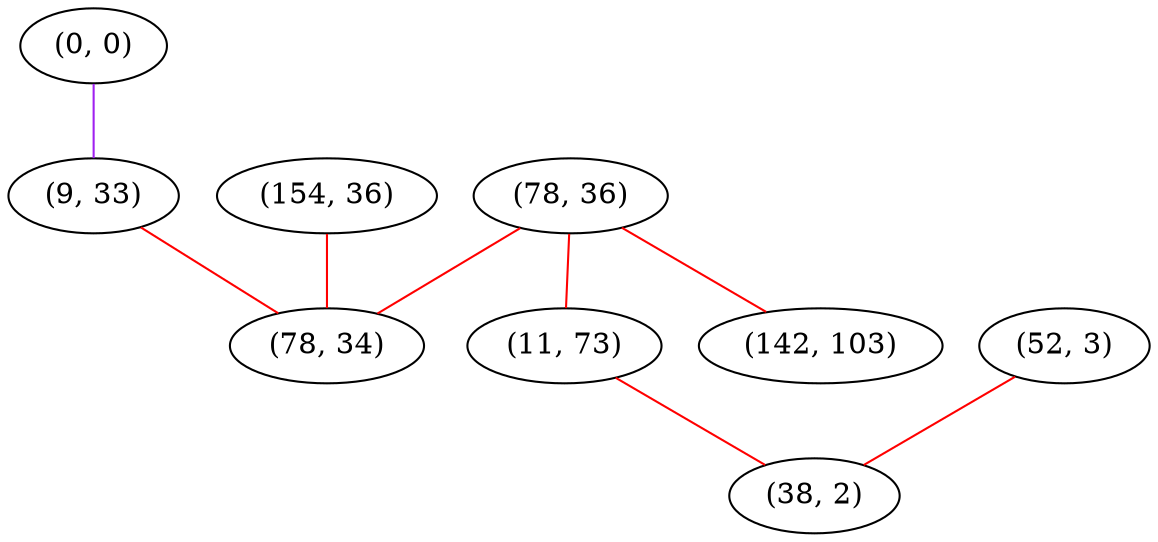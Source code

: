 graph "" {
"(0, 0)";
"(9, 33)";
"(52, 3)";
"(78, 36)";
"(11, 73)";
"(142, 103)";
"(38, 2)";
"(154, 36)";
"(78, 34)";
"(0, 0)" -- "(9, 33)"  [color=purple, key=0, weight=4];
"(9, 33)" -- "(78, 34)"  [color=red, key=0, weight=1];
"(52, 3)" -- "(38, 2)"  [color=red, key=0, weight=1];
"(78, 36)" -- "(11, 73)"  [color=red, key=0, weight=1];
"(78, 36)" -- "(78, 34)"  [color=red, key=0, weight=1];
"(78, 36)" -- "(142, 103)"  [color=red, key=0, weight=1];
"(11, 73)" -- "(38, 2)"  [color=red, key=0, weight=1];
"(154, 36)" -- "(78, 34)"  [color=red, key=0, weight=1];
}
